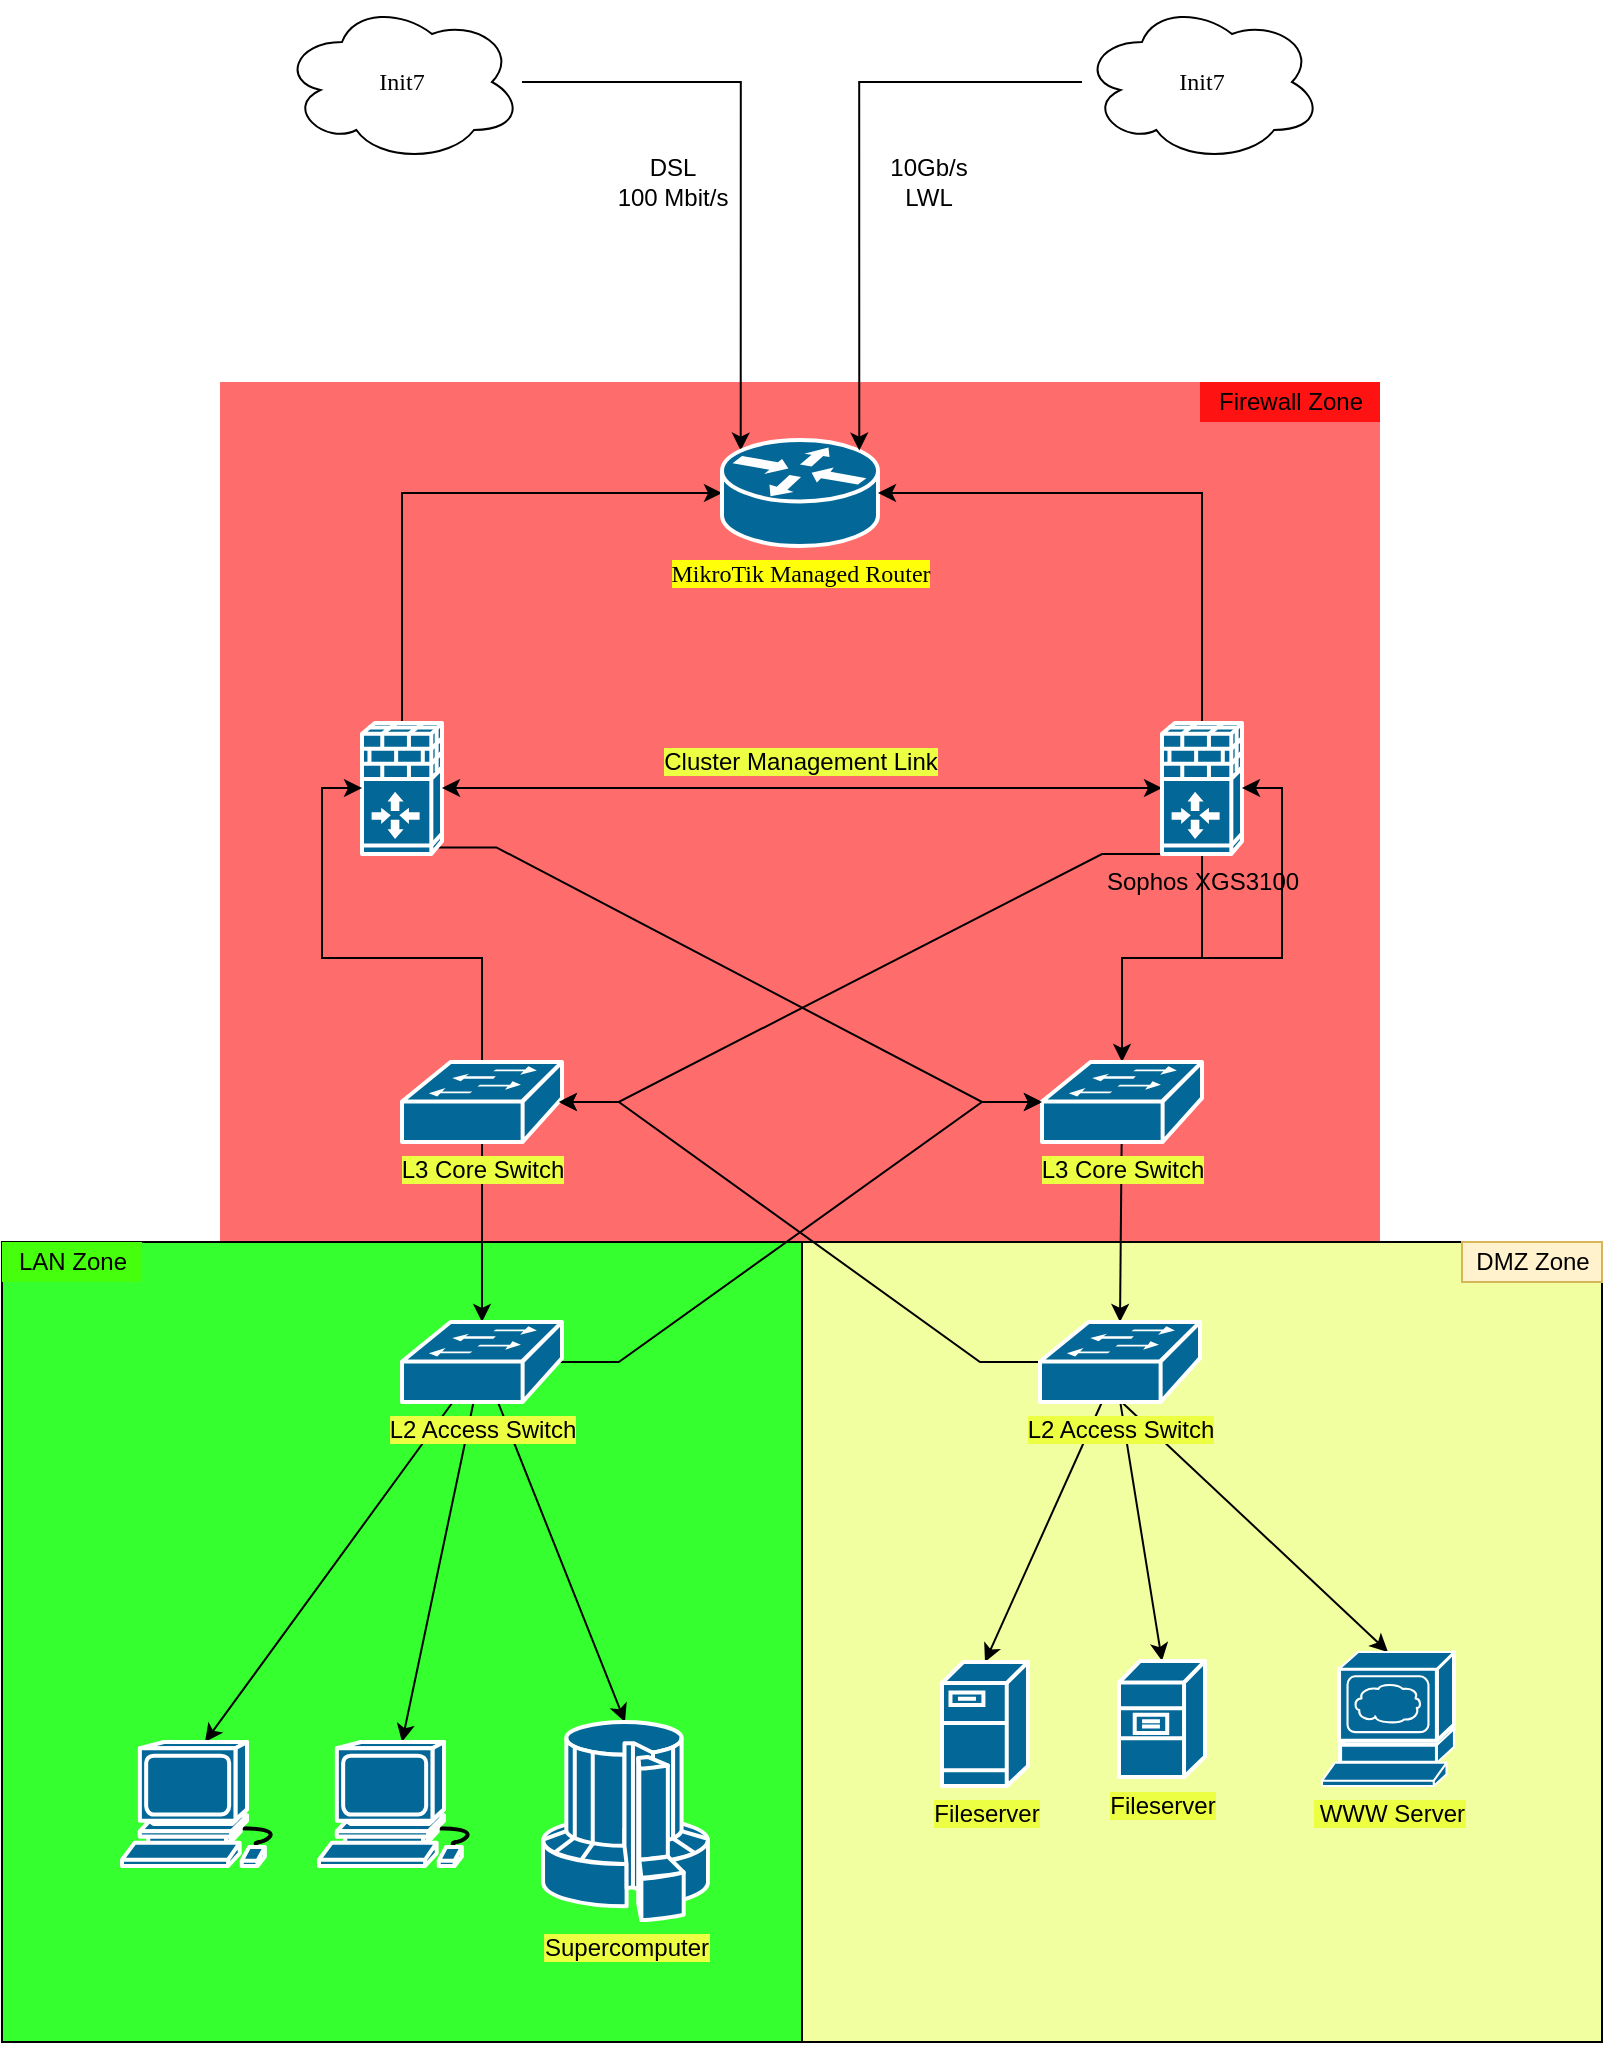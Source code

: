 <mxfile version="18.1.2" type="github">
  <diagram name="Page-1" id="c37626ed-c26b-45fb-9056-f9ebc6bb27b6">
    <mxGraphModel dx="38" dy="610" grid="1" gridSize="10" guides="1" tooltips="1" connect="1" arrows="1" fold="1" page="1" pageScale="1" pageWidth="1100" pageHeight="850" background="none" math="0" shadow="0">
      <root>
        <mxCell id="0" />
        <mxCell id="1" parent="0" />
        <mxCell id="0qF3C7HbT4sm0VxjOWYy-23" value="" style="rounded=0;whiteSpace=wrap;html=1;labelBackgroundColor=#ECFF42;fillColor=#FF0A0A;imageAspect=1;gradientColor=none;strokeColor=none;opacity=60;" vertex="1" parent="1">
          <mxGeometry x="1309" y="370" width="580" height="430" as="geometry" />
        </mxCell>
        <mxCell id="0qF3C7HbT4sm0VxjOWYy-6" style="edgeStyle=orthogonalEdgeStyle;rounded=0;orthogonalLoop=1;jettySize=auto;html=1;entryX=0;entryY=0.5;entryDx=0;entryDy=0;entryPerimeter=0;exitX=0.5;exitY=0;exitDx=0;exitDy=0;exitPerimeter=0;" edge="1" parent="1" source="1c7a67bf8fd3230f-10" target="1c7a67bf8fd3230f-48">
          <mxGeometry relative="1" as="geometry" />
        </mxCell>
        <mxCell id="0qF3C7HbT4sm0VxjOWYy-22" style="edgeStyle=entityRelationEdgeStyle;rounded=0;orthogonalLoop=1;jettySize=auto;html=1;exitX=0.93;exitY=0.95;exitDx=0;exitDy=0;exitPerimeter=0;" edge="1" parent="1" source="1c7a67bf8fd3230f-10" target="0qF3C7HbT4sm0VxjOWYy-17">
          <mxGeometry relative="1" as="geometry" />
        </mxCell>
        <mxCell id="0qF3C7HbT4sm0VxjOWYy-27" style="edgeStyle=orthogonalEdgeStyle;rounded=0;orthogonalLoop=1;jettySize=auto;html=1;" edge="1" parent="1" source="1c7a67bf8fd3230f-10" target="0qF3C7HbT4sm0VxjOWYy-2">
          <mxGeometry relative="1" as="geometry" />
        </mxCell>
        <mxCell id="1c7a67bf8fd3230f-10" value="" style="shape=mxgraph.cisco.security.ios_firewall;html=1;dashed=0;fillColor=#036897;strokeColor=#ffffff;strokeWidth=2;verticalLabelPosition=bottom;verticalAlign=top;rounded=0;shadow=0;comic=0;fontFamily=Verdana;fontSize=12;" parent="1" vertex="1">
          <mxGeometry x="1380" y="540" width="40" height="66" as="geometry" />
        </mxCell>
        <mxCell id="0qF3C7HbT4sm0VxjOWYy-8" style="edgeStyle=orthogonalEdgeStyle;rounded=0;orthogonalLoop=1;jettySize=auto;html=1;entryX=0.12;entryY=0.1;entryDx=0;entryDy=0;entryPerimeter=0;" edge="1" parent="1" source="1c7a67bf8fd3230f-15" target="1c7a67bf8fd3230f-48">
          <mxGeometry relative="1" as="geometry" />
        </mxCell>
        <mxCell id="1c7a67bf8fd3230f-15" value="Init7" style="ellipse;shape=cloud;whiteSpace=wrap;html=1;rounded=0;shadow=0;comic=0;strokeWidth=1;fontFamily=Verdana;fontSize=12;" parent="1" vertex="1">
          <mxGeometry x="1340" y="180" width="120" height="80" as="geometry" />
        </mxCell>
        <mxCell id="1c7a67bf8fd3230f-48" value="&lt;span style=&quot;background-color: rgb(255, 255, 10);&quot;&gt;MikroTik Managed Router&lt;/span&gt;" style="shape=mxgraph.cisco.routers.router;html=1;dashed=0;fillColor=#036897;strokeColor=#ffffff;strokeWidth=2;verticalLabelPosition=bottom;verticalAlign=top;rounded=0;shadow=0;comic=0;fontFamily=Verdana;fontSize=12;" parent="1" vertex="1">
          <mxGeometry x="1560" y="399" width="78" height="53" as="geometry" />
        </mxCell>
        <mxCell id="0qF3C7HbT4sm0VxjOWYy-21" style="rounded=0;orthogonalLoop=1;jettySize=auto;html=1;exitX=0;exitY=1;exitDx=0;exitDy=0;exitPerimeter=0;entryX=0.98;entryY=0.5;entryDx=0;entryDy=0;entryPerimeter=0;edgeStyle=entityRelationEdgeStyle;" edge="1" parent="1" source="0qF3C7HbT4sm0VxjOWYy-2" target="0qF3C7HbT4sm0VxjOWYy-16">
          <mxGeometry relative="1" as="geometry" />
        </mxCell>
        <mxCell id="0qF3C7HbT4sm0VxjOWYy-26" style="edgeStyle=orthogonalEdgeStyle;rounded=0;orthogonalLoop=1;jettySize=auto;html=1;exitX=0.5;exitY=0;exitDx=0;exitDy=0;exitPerimeter=0;entryX=1;entryY=0.5;entryDx=0;entryDy=0;entryPerimeter=0;" edge="1" parent="1" source="0qF3C7HbT4sm0VxjOWYy-2" target="1c7a67bf8fd3230f-48">
          <mxGeometry relative="1" as="geometry" />
        </mxCell>
        <mxCell id="0qF3C7HbT4sm0VxjOWYy-28" style="edgeStyle=orthogonalEdgeStyle;rounded=0;orthogonalLoop=1;jettySize=auto;html=1;entryX=1;entryY=0.5;entryDx=0;entryDy=0;entryPerimeter=0;" edge="1" parent="1" source="0qF3C7HbT4sm0VxjOWYy-2" target="1c7a67bf8fd3230f-10">
          <mxGeometry relative="1" as="geometry" />
        </mxCell>
        <mxCell id="0qF3C7HbT4sm0VxjOWYy-30" value="" style="edgeStyle=orthogonalEdgeStyle;rounded=0;orthogonalLoop=1;jettySize=auto;html=1;" edge="1" parent="1" source="0qF3C7HbT4sm0VxjOWYy-2" target="0qF3C7HbT4sm0VxjOWYy-17">
          <mxGeometry relative="1" as="geometry" />
        </mxCell>
        <mxCell id="0qF3C7HbT4sm0VxjOWYy-2" value="&lt;span style=&quot;font-family: Helvetica;&quot;&gt;Sophos XGS3100&lt;/span&gt;" style="shape=mxgraph.cisco.security.ios_firewall;html=1;dashed=0;fillColor=#036897;strokeColor=#ffffff;strokeWidth=2;verticalLabelPosition=bottom;verticalAlign=top;rounded=0;shadow=0;comic=0;fontFamily=Verdana;fontSize=12;" vertex="1" parent="1">
          <mxGeometry x="1780" y="540" width="40" height="66" as="geometry" />
        </mxCell>
        <mxCell id="0qF3C7HbT4sm0VxjOWYy-7" style="edgeStyle=orthogonalEdgeStyle;rounded=0;orthogonalLoop=1;jettySize=auto;html=1;entryX=0.88;entryY=0.1;entryDx=0;entryDy=0;entryPerimeter=0;" edge="1" parent="1" source="0qF3C7HbT4sm0VxjOWYy-4" target="1c7a67bf8fd3230f-48">
          <mxGeometry relative="1" as="geometry" />
        </mxCell>
        <mxCell id="0qF3C7HbT4sm0VxjOWYy-4" value="Init7" style="ellipse;shape=cloud;whiteSpace=wrap;html=1;rounded=0;shadow=0;comic=0;strokeWidth=1;fontFamily=Verdana;fontSize=12;" vertex="1" parent="1">
          <mxGeometry x="1740" y="180" width="120" height="80" as="geometry" />
        </mxCell>
        <mxCell id="0qF3C7HbT4sm0VxjOWYy-13" value="" style="whiteSpace=wrap;html=1;aspect=fixed;labelBackgroundColor=#ECFF42;fillColor=#F2FFA1;" vertex="1" parent="1">
          <mxGeometry x="1600" y="800" width="400" height="400" as="geometry" />
        </mxCell>
        <mxCell id="0qF3C7HbT4sm0VxjOWYy-15" value="" style="whiteSpace=wrap;html=1;aspect=fixed;labelBackgroundColor=#ECFF42;fillColor=#35FF2E;" vertex="1" parent="1">
          <mxGeometry x="1200" y="800" width="400" height="400" as="geometry" />
        </mxCell>
        <mxCell id="0qF3C7HbT4sm0VxjOWYy-18" style="edgeStyle=orthogonalEdgeStyle;rounded=0;orthogonalLoop=1;jettySize=auto;html=1;entryX=0;entryY=0.5;entryDx=0;entryDy=0;entryPerimeter=0;" edge="1" parent="1" source="0qF3C7HbT4sm0VxjOWYy-16" target="1c7a67bf8fd3230f-10">
          <mxGeometry relative="1" as="geometry">
            <mxPoint x="1380" y="640" as="targetPoint" />
          </mxGeometry>
        </mxCell>
        <mxCell id="0qF3C7HbT4sm0VxjOWYy-46" style="edgeStyle=none;rounded=0;orthogonalLoop=1;jettySize=auto;html=1;" edge="1" parent="1" source="0qF3C7HbT4sm0VxjOWYy-16" target="0qF3C7HbT4sm0VxjOWYy-35">
          <mxGeometry relative="1" as="geometry" />
        </mxCell>
        <mxCell id="0qF3C7HbT4sm0VxjOWYy-16" value="L3 Core Switch" style="shape=mxgraph.cisco.switches.workgroup_switch;sketch=0;html=1;pointerEvents=1;dashed=0;fillColor=#036897;strokeColor=#ffffff;strokeWidth=2;verticalLabelPosition=bottom;verticalAlign=top;align=center;outlineConnect=0;labelBackgroundColor=#ECFF42;" vertex="1" parent="1">
          <mxGeometry x="1400" y="710" width="80" height="40" as="geometry" />
        </mxCell>
        <mxCell id="0qF3C7HbT4sm0VxjOWYy-19" style="edgeStyle=orthogonalEdgeStyle;rounded=0;orthogonalLoop=1;jettySize=auto;html=1;entryX=1;entryY=0.5;entryDx=0;entryDy=0;entryPerimeter=0;" edge="1" parent="1" source="0qF3C7HbT4sm0VxjOWYy-17" target="0qF3C7HbT4sm0VxjOWYy-2">
          <mxGeometry relative="1" as="geometry" />
        </mxCell>
        <mxCell id="0qF3C7HbT4sm0VxjOWYy-45" style="rounded=0;orthogonalLoop=1;jettySize=auto;html=1;entryX=0.5;entryY=0;entryDx=0;entryDy=0;entryPerimeter=0;" edge="1" parent="1" source="0qF3C7HbT4sm0VxjOWYy-17" target="0qF3C7HbT4sm0VxjOWYy-36">
          <mxGeometry relative="1" as="geometry" />
        </mxCell>
        <mxCell id="0qF3C7HbT4sm0VxjOWYy-17" value="L3 Core Switch" style="shape=mxgraph.cisco.switches.workgroup_switch;sketch=0;html=1;pointerEvents=1;dashed=0;fillColor=#036897;strokeColor=#ffffff;strokeWidth=2;verticalLabelPosition=bottom;verticalAlign=top;align=center;outlineConnect=0;labelBackgroundColor=#ECFF42;" vertex="1" parent="1">
          <mxGeometry x="1720" y="710" width="80" height="40" as="geometry" />
        </mxCell>
        <mxCell id="0qF3C7HbT4sm0VxjOWYy-31" value="&lt;span style=&quot;background-color: rgb(236, 255, 66);&quot;&gt;Cluster Management Link&lt;/span&gt;" style="text;html=1;align=center;verticalAlign=middle;resizable=0;points=[];autosize=1;strokeColor=none;fillColor=none;" vertex="1" parent="1">
          <mxGeometry x="1524" y="550" width="150" height="20" as="geometry" />
        </mxCell>
        <mxCell id="0qF3C7HbT4sm0VxjOWYy-32" value="Firewall Zone" style="text;html=1;align=center;verticalAlign=middle;resizable=0;points=[];autosize=1;strokeColor=none;fillColor=#FF1212;" vertex="1" parent="1">
          <mxGeometry x="1799" y="370" width="90" height="20" as="geometry" />
        </mxCell>
        <mxCell id="0qF3C7HbT4sm0VxjOWYy-33" value="DMZ Zone" style="text;html=1;align=center;verticalAlign=middle;resizable=0;points=[];autosize=1;strokeColor=#d6b656;fillColor=#fff2cc;" vertex="1" parent="1">
          <mxGeometry x="1930" y="800" width="70" height="20" as="geometry" />
        </mxCell>
        <mxCell id="0qF3C7HbT4sm0VxjOWYy-34" value="LAN Zone" style="text;html=1;align=center;verticalAlign=middle;resizable=0;points=[];autosize=1;strokeColor=none;fillColor=#45FF0D;" vertex="1" parent="1">
          <mxGeometry x="1200" y="800" width="70" height="20" as="geometry" />
        </mxCell>
        <mxCell id="0qF3C7HbT4sm0VxjOWYy-44" style="edgeStyle=entityRelationEdgeStyle;rounded=0;orthogonalLoop=1;jettySize=auto;html=1;exitX=0.98;exitY=0.5;exitDx=0;exitDy=0;exitPerimeter=0;entryX=0;entryY=0.5;entryDx=0;entryDy=0;entryPerimeter=0;" edge="1" parent="1" source="0qF3C7HbT4sm0VxjOWYy-35" target="0qF3C7HbT4sm0VxjOWYy-17">
          <mxGeometry relative="1" as="geometry" />
        </mxCell>
        <mxCell id="0qF3C7HbT4sm0VxjOWYy-60" style="edgeStyle=none;rounded=0;orthogonalLoop=1;jettySize=auto;html=1;entryX=0.5;entryY=0;entryDx=0;entryDy=0;entryPerimeter=0;" edge="1" parent="1" source="0qF3C7HbT4sm0VxjOWYy-35" target="0qF3C7HbT4sm0VxjOWYy-56">
          <mxGeometry relative="1" as="geometry" />
        </mxCell>
        <mxCell id="0qF3C7HbT4sm0VxjOWYy-61" style="edgeStyle=none;rounded=0;orthogonalLoop=1;jettySize=auto;html=1;entryX=0.5;entryY=0;entryDx=0;entryDy=0;entryPerimeter=0;" edge="1" parent="1" source="0qF3C7HbT4sm0VxjOWYy-35" target="0qF3C7HbT4sm0VxjOWYy-57">
          <mxGeometry relative="1" as="geometry" />
        </mxCell>
        <mxCell id="0qF3C7HbT4sm0VxjOWYy-64" style="edgeStyle=none;rounded=0;orthogonalLoop=1;jettySize=auto;html=1;entryX=0.5;entryY=0;entryDx=0;entryDy=0;entryPerimeter=0;" edge="1" parent="1" source="0qF3C7HbT4sm0VxjOWYy-35" target="0qF3C7HbT4sm0VxjOWYy-62">
          <mxGeometry relative="1" as="geometry" />
        </mxCell>
        <mxCell id="0qF3C7HbT4sm0VxjOWYy-35" value="L2 Access Switch" style="shape=mxgraph.cisco.switches.workgroup_switch;sketch=0;html=1;pointerEvents=1;dashed=0;fillColor=#036897;strokeColor=#ffffff;strokeWidth=2;verticalLabelPosition=bottom;verticalAlign=top;align=center;outlineConnect=0;labelBackgroundColor=#ECFF42;" vertex="1" parent="1">
          <mxGeometry x="1400" y="840" width="80" height="40" as="geometry" />
        </mxCell>
        <mxCell id="0qF3C7HbT4sm0VxjOWYy-43" style="edgeStyle=entityRelationEdgeStyle;rounded=0;orthogonalLoop=1;jettySize=auto;html=1;entryX=0.98;entryY=0.5;entryDx=0;entryDy=0;entryPerimeter=0;" edge="1" parent="1" source="0qF3C7HbT4sm0VxjOWYy-36" target="0qF3C7HbT4sm0VxjOWYy-16">
          <mxGeometry relative="1" as="geometry" />
        </mxCell>
        <mxCell id="0qF3C7HbT4sm0VxjOWYy-53" style="rounded=0;orthogonalLoop=1;jettySize=auto;html=1;entryX=0.5;entryY=0;entryDx=0;entryDy=0;entryPerimeter=0;exitX=0.5;exitY=0.98;exitDx=0;exitDy=0;exitPerimeter=0;" edge="1" parent="1" source="0qF3C7HbT4sm0VxjOWYy-36" target="0qF3C7HbT4sm0VxjOWYy-50">
          <mxGeometry relative="1" as="geometry" />
        </mxCell>
        <mxCell id="0qF3C7HbT4sm0VxjOWYy-54" style="edgeStyle=none;rounded=0;orthogonalLoop=1;jettySize=auto;html=1;entryX=0.5;entryY=0;entryDx=0;entryDy=0;entryPerimeter=0;" edge="1" parent="1" source="0qF3C7HbT4sm0VxjOWYy-36" target="0qF3C7HbT4sm0VxjOWYy-49">
          <mxGeometry relative="1" as="geometry" />
        </mxCell>
        <mxCell id="0qF3C7HbT4sm0VxjOWYy-59" style="edgeStyle=none;rounded=0;orthogonalLoop=1;jettySize=auto;html=1;exitX=0.5;exitY=0.98;exitDx=0;exitDy=0;exitPerimeter=0;entryX=0.5;entryY=0;entryDx=0;entryDy=0;entryPerimeter=0;" edge="1" parent="1" source="0qF3C7HbT4sm0VxjOWYy-36" target="0qF3C7HbT4sm0VxjOWYy-51">
          <mxGeometry relative="1" as="geometry" />
        </mxCell>
        <mxCell id="0qF3C7HbT4sm0VxjOWYy-36" value="L2 Access Switch" style="shape=mxgraph.cisco.switches.workgroup_switch;sketch=0;html=1;pointerEvents=1;dashed=0;fillColor=#036897;strokeColor=#ffffff;strokeWidth=2;verticalLabelPosition=bottom;verticalAlign=top;align=center;outlineConnect=0;labelBackgroundColor=#ECFF42;" vertex="1" parent="1">
          <mxGeometry x="1719" y="840" width="80" height="40" as="geometry" />
        </mxCell>
        <mxCell id="0qF3C7HbT4sm0VxjOWYy-49" value="Fileserver" style="shape=mxgraph.cisco.servers.fileserver;sketch=0;html=1;pointerEvents=1;dashed=0;fillColor=#036897;strokeColor=#ffffff;strokeWidth=2;verticalLabelPosition=bottom;verticalAlign=top;align=center;outlineConnect=0;labelBackgroundColor=#ECFF42;" vertex="1" parent="1">
          <mxGeometry x="1670" y="1010" width="43" height="62" as="geometry" />
        </mxCell>
        <mxCell id="0qF3C7HbT4sm0VxjOWYy-50" value="Fileserver" style="shape=mxgraph.cisco.servers.file_server;sketch=0;html=1;pointerEvents=1;dashed=0;fillColor=#036897;strokeColor=#ffffff;strokeWidth=2;verticalLabelPosition=bottom;verticalAlign=top;align=center;outlineConnect=0;labelBackgroundColor=#ECFF42;" vertex="1" parent="1">
          <mxGeometry x="1758.5" y="1009.5" width="43" height="58" as="geometry" />
        </mxCell>
        <mxCell id="0qF3C7HbT4sm0VxjOWYy-51" value="&amp;nbsp;WWW Server" style="shape=mxgraph.cisco.servers.www_server;sketch=0;html=1;pointerEvents=1;dashed=0;fillColor=#036897;strokeColor=#ffffff;strokeWidth=2;verticalLabelPosition=bottom;verticalAlign=top;align=center;outlineConnect=0;labelBackgroundColor=#ECFF42;" vertex="1" parent="1">
          <mxGeometry x="1860" y="1005" width="66" height="67" as="geometry" />
        </mxCell>
        <mxCell id="0qF3C7HbT4sm0VxjOWYy-56" value="" style="shape=mxgraph.cisco.computers_and_peripherals.workstation;sketch=0;html=1;pointerEvents=1;dashed=0;fillColor=#036897;strokeColor=#ffffff;strokeWidth=2;verticalLabelPosition=bottom;verticalAlign=top;align=center;outlineConnect=0;labelBackgroundColor=#ECFF42;" vertex="1" parent="1">
          <mxGeometry x="1358.5" y="1050" width="83" height="62" as="geometry" />
        </mxCell>
        <mxCell id="0qF3C7HbT4sm0VxjOWYy-57" value="" style="shape=mxgraph.cisco.computers_and_peripherals.workstation;sketch=0;html=1;pointerEvents=1;dashed=0;fillColor=#036897;strokeColor=#ffffff;strokeWidth=2;verticalLabelPosition=bottom;verticalAlign=top;align=center;outlineConnect=0;labelBackgroundColor=#ECFF42;" vertex="1" parent="1">
          <mxGeometry x="1260" y="1050" width="83" height="62" as="geometry" />
        </mxCell>
        <mxCell id="0qF3C7HbT4sm0VxjOWYy-62" value="Supercomputer" style="shape=mxgraph.cisco.computers_and_peripherals.supercomputer;sketch=0;html=1;pointerEvents=1;dashed=0;fillColor=#036897;strokeColor=#ffffff;strokeWidth=2;verticalLabelPosition=bottom;verticalAlign=top;align=center;outlineConnect=0;labelBackgroundColor=#ECFF42;" vertex="1" parent="1">
          <mxGeometry x="1470" y="1040" width="83" height="99" as="geometry" />
        </mxCell>
        <mxCell id="0qF3C7HbT4sm0VxjOWYy-68" value="10Gb/s&lt;br&gt;LWL" style="text;html=1;align=center;verticalAlign=middle;resizable=0;points=[];autosize=1;strokeColor=none;fillColor=none;" vertex="1" parent="1">
          <mxGeometry x="1638" y="255" width="50" height="30" as="geometry" />
        </mxCell>
        <mxCell id="0qF3C7HbT4sm0VxjOWYy-69" value="DSL&lt;br&gt;100 Mbit/s" style="text;html=1;align=center;verticalAlign=middle;resizable=0;points=[];autosize=1;strokeColor=none;fillColor=none;" vertex="1" parent="1">
          <mxGeometry x="1500" y="255" width="70" height="30" as="geometry" />
        </mxCell>
      </root>
    </mxGraphModel>
  </diagram>
</mxfile>
